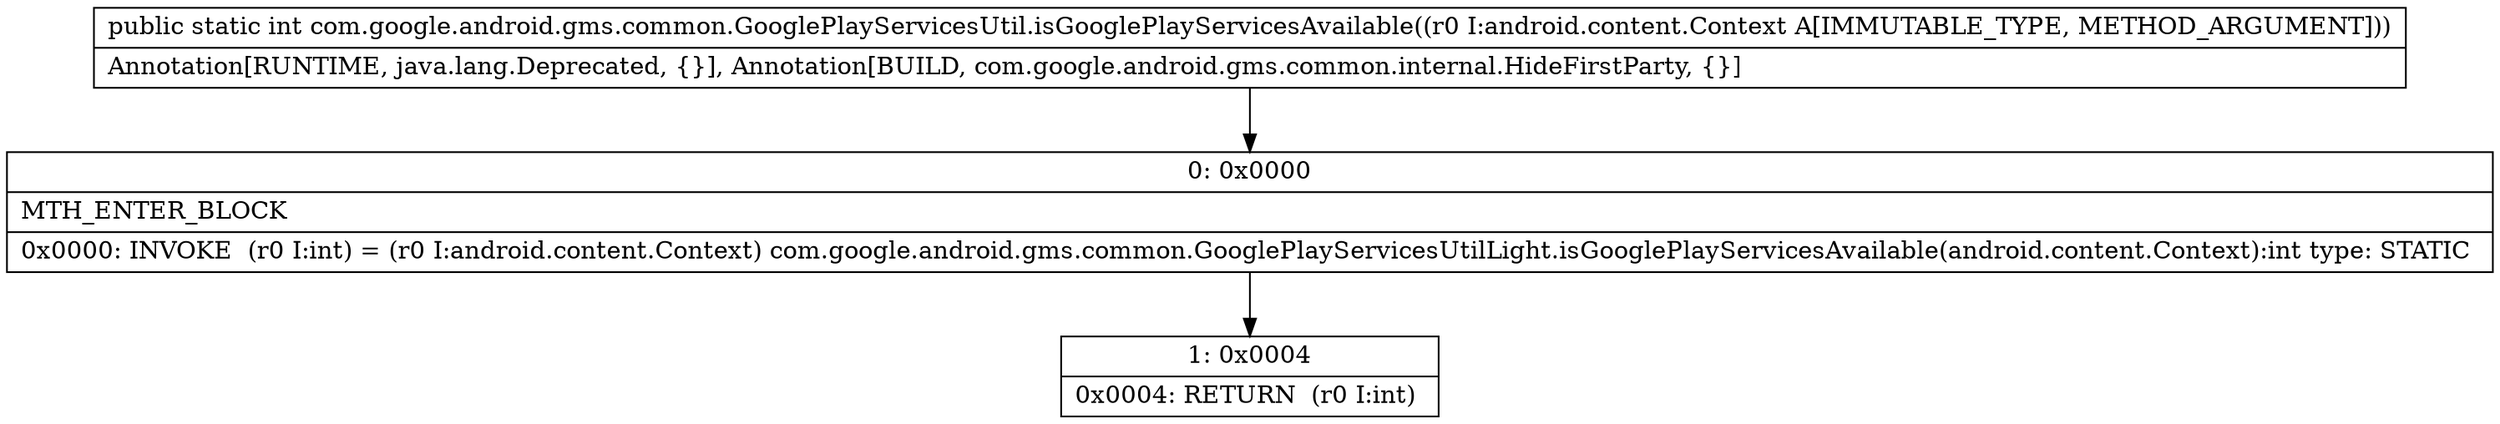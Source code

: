 digraph "CFG forcom.google.android.gms.common.GooglePlayServicesUtil.isGooglePlayServicesAvailable(Landroid\/content\/Context;)I" {
Node_0 [shape=record,label="{0\:\ 0x0000|MTH_ENTER_BLOCK\l|0x0000: INVOKE  (r0 I:int) = (r0 I:android.content.Context) com.google.android.gms.common.GooglePlayServicesUtilLight.isGooglePlayServicesAvailable(android.content.Context):int type: STATIC \l}"];
Node_1 [shape=record,label="{1\:\ 0x0004|0x0004: RETURN  (r0 I:int) \l}"];
MethodNode[shape=record,label="{public static int com.google.android.gms.common.GooglePlayServicesUtil.isGooglePlayServicesAvailable((r0 I:android.content.Context A[IMMUTABLE_TYPE, METHOD_ARGUMENT]))  | Annotation[RUNTIME, java.lang.Deprecated, \{\}], Annotation[BUILD, com.google.android.gms.common.internal.HideFirstParty, \{\}]\l}"];
MethodNode -> Node_0;
Node_0 -> Node_1;
}

